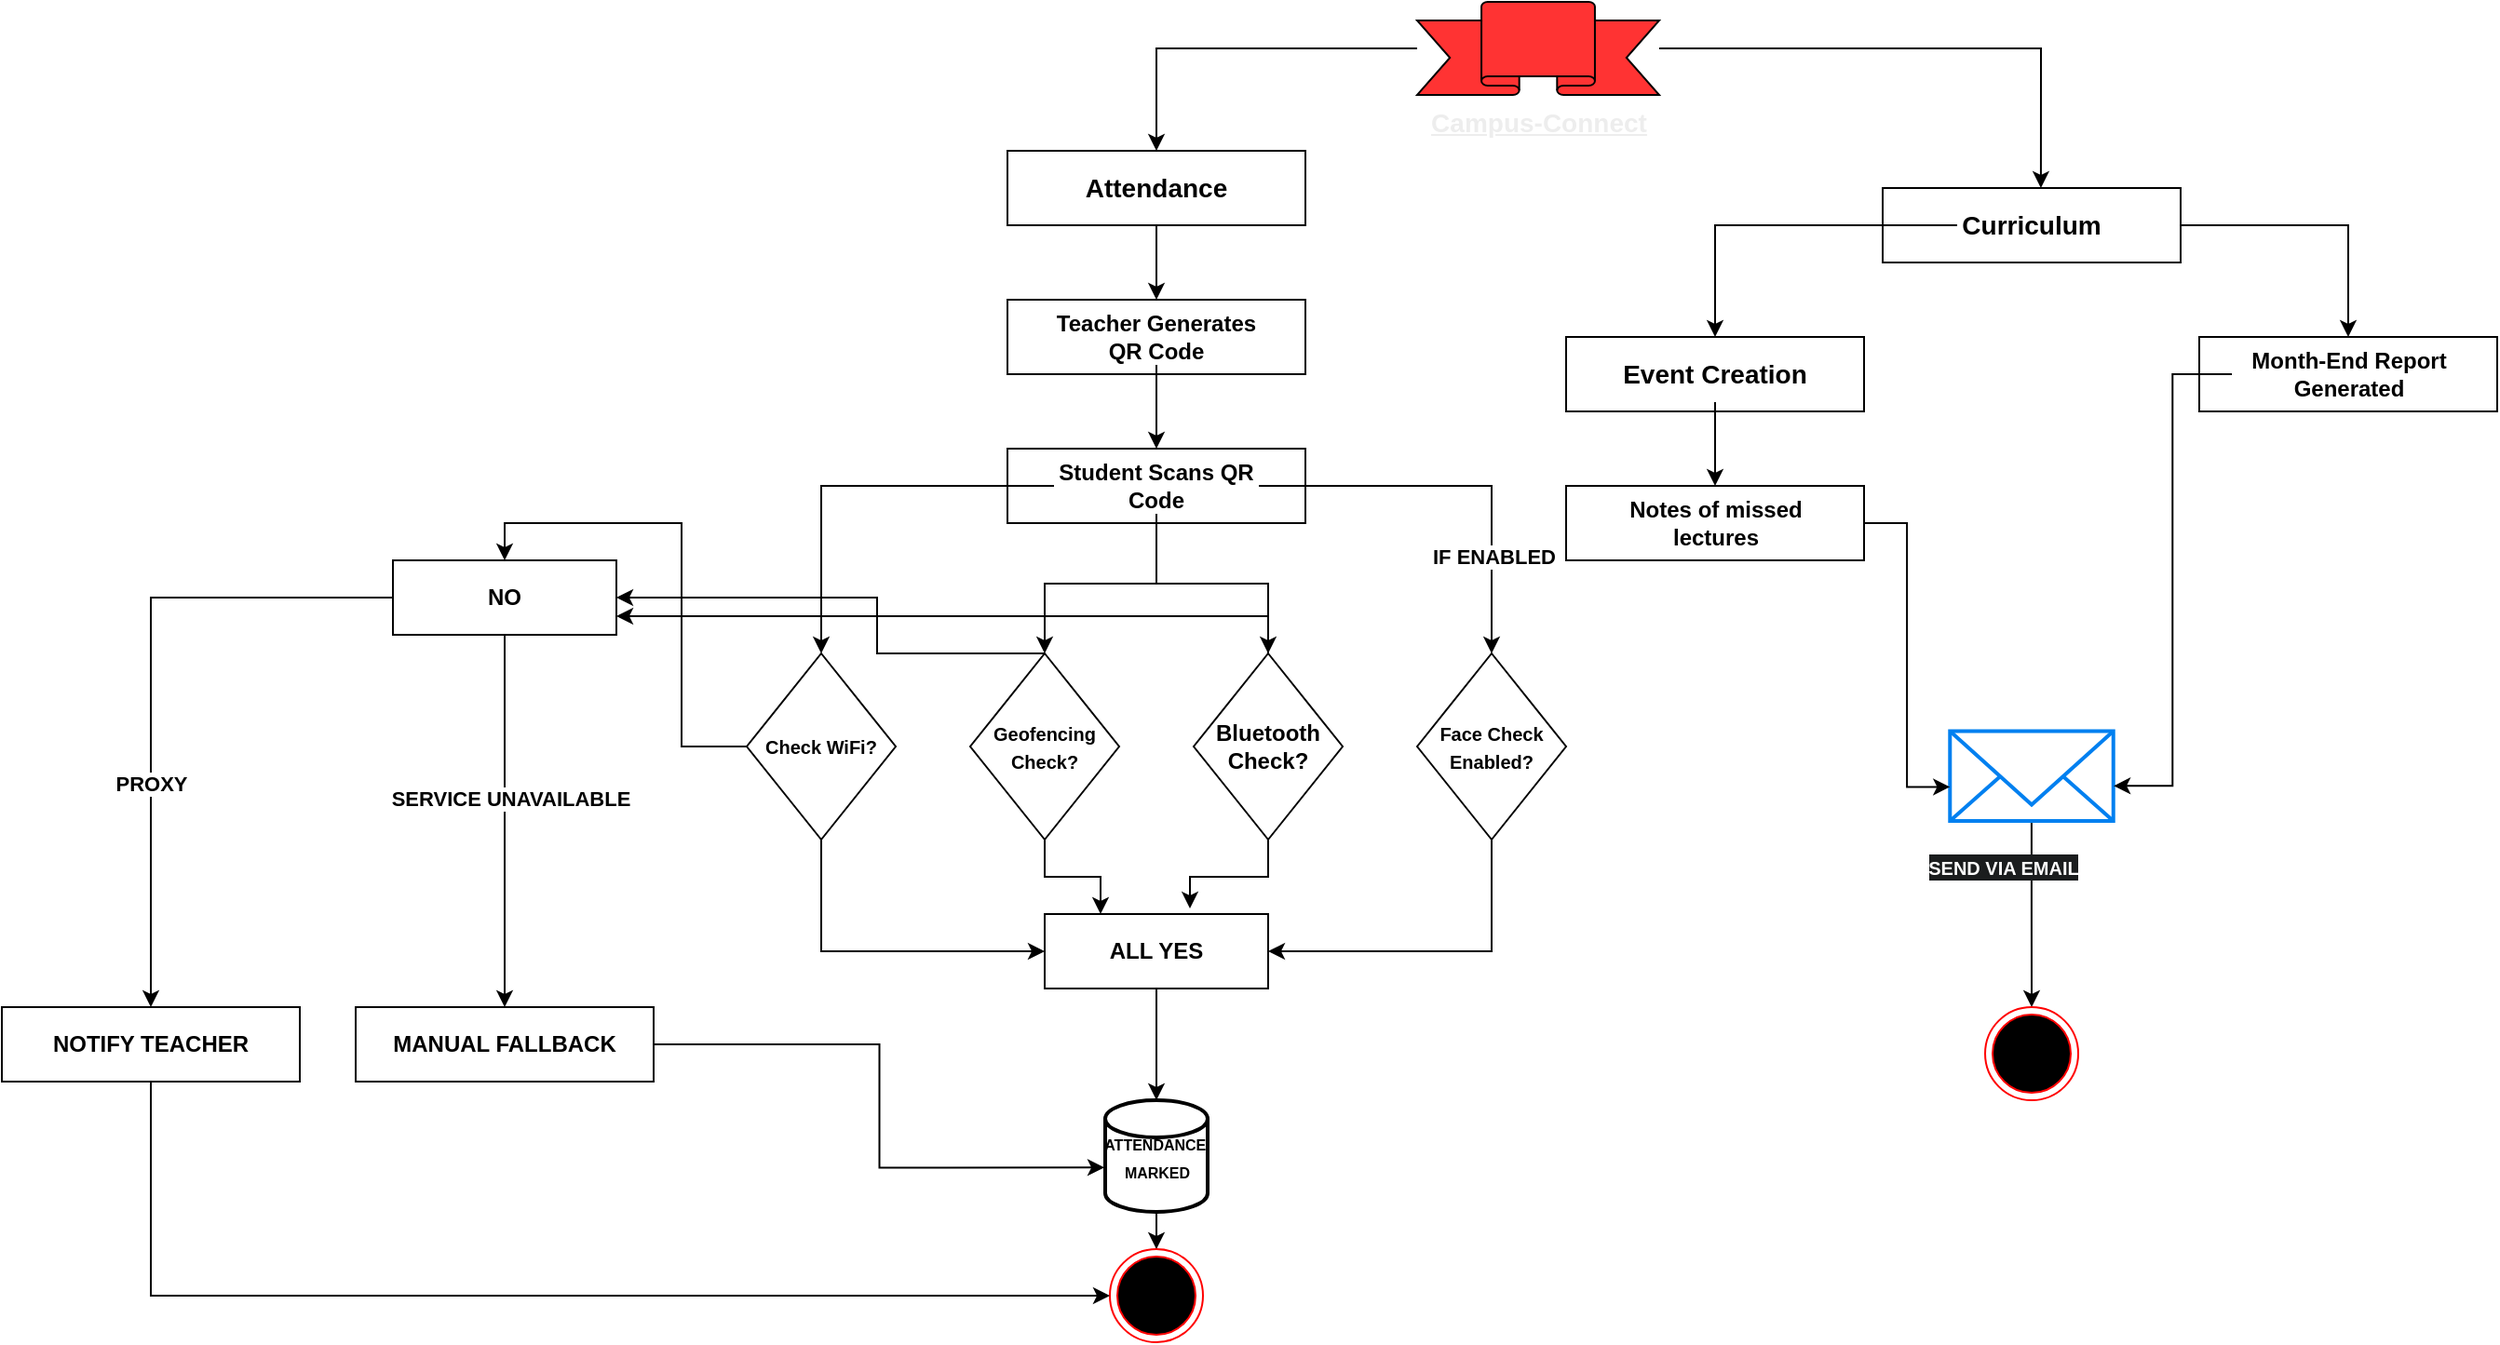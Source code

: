 <mxfile version="28.1.2">
  <diagram name="Page-1" id="vc7HvGo7xFCYy5ZrV-LF">
    <mxGraphModel dx="2276" dy="843" grid="1" gridSize="10" guides="1" tooltips="1" connect="1" arrows="1" fold="1" page="1" pageScale="1" pageWidth="850" pageHeight="1100" math="0" shadow="0">
      <root>
        <mxCell id="0" />
        <mxCell id="1" parent="0" />
        <mxCell id="MgeznrLYnXjkPXBwNSnN-10" value="" style="group" parent="1" vertex="1" connectable="0">
          <mxGeometry x="610" y="140" width="160" height="40" as="geometry" />
        </mxCell>
        <mxCell id="MgeznrLYnXjkPXBwNSnN-6" value="" style="rounded=0;whiteSpace=wrap;html=1;fillColor=#FFFFFF;" parent="MgeznrLYnXjkPXBwNSnN-10" vertex="1">
          <mxGeometry width="160" height="40" as="geometry" />
        </mxCell>
        <mxCell id="MgeznrLYnXjkPXBwNSnN-8" value="&lt;font style=&quot;font-size: 14px; color: rgb(0, 0, 0);&quot;&gt;&lt;b&gt;Curriculum&lt;/b&gt;&lt;/font&gt;" style="text;strokeColor=none;align=center;fillColor=none;html=1;verticalAlign=middle;whiteSpace=wrap;rounded=0;" parent="MgeznrLYnXjkPXBwNSnN-10" vertex="1">
          <mxGeometry x="40" y="5" width="80" height="30" as="geometry" />
        </mxCell>
        <mxCell id="MgeznrLYnXjkPXBwNSnN-11" value="" style="group" parent="1" vertex="1" connectable="0">
          <mxGeometry x="440" y="220" width="160" height="40" as="geometry" />
        </mxCell>
        <mxCell id="MgeznrLYnXjkPXBwNSnN-12" value="" style="rounded=0;whiteSpace=wrap;html=1;fillColor=#FFFFFF;" parent="MgeznrLYnXjkPXBwNSnN-11" vertex="1">
          <mxGeometry width="160" height="40" as="geometry" />
        </mxCell>
        <mxCell id="MgeznrLYnXjkPXBwNSnN-13" value="&lt;font style=&quot;font-size: 14px; color: rgb(0, 0, 0);&quot;&gt;&lt;b&gt;Event Creation&lt;/b&gt;&lt;/font&gt;" style="text;strokeColor=none;align=center;fillColor=none;html=1;verticalAlign=middle;whiteSpace=wrap;rounded=0;" parent="MgeznrLYnXjkPXBwNSnN-11" vertex="1">
          <mxGeometry x="25" y="5" width="110" height="30" as="geometry" />
        </mxCell>
        <mxCell id="MgeznrLYnXjkPXBwNSnN-18" style="edgeStyle=orthogonalEdgeStyle;rounded=0;orthogonalLoop=1;jettySize=auto;html=1;entryX=0.5;entryY=0;entryDx=0;entryDy=0;" parent="1" source="MgeznrLYnXjkPXBwNSnN-8" target="MgeznrLYnXjkPXBwNSnN-12" edge="1">
          <mxGeometry relative="1" as="geometry" />
        </mxCell>
        <mxCell id="MgeznrLYnXjkPXBwNSnN-19" value="" style="group" parent="1" vertex="1" connectable="0">
          <mxGeometry x="440" y="300" width="160" height="40" as="geometry" />
        </mxCell>
        <mxCell id="MgeznrLYnXjkPXBwNSnN-20" value="" style="rounded=0;whiteSpace=wrap;html=1;fillColor=#FFFFFF;" parent="MgeznrLYnXjkPXBwNSnN-19" vertex="1">
          <mxGeometry width="160" height="40" as="geometry" />
        </mxCell>
        <mxCell id="MgeznrLYnXjkPXBwNSnN-21" value="&lt;font style=&quot;color: rgb(0, 0, 0);&quot;&gt;&lt;b&gt;Notes of missed lectures&lt;/b&gt;&lt;/font&gt;" style="text;strokeColor=none;align=center;fillColor=none;html=1;verticalAlign=middle;whiteSpace=wrap;rounded=0;" parent="MgeznrLYnXjkPXBwNSnN-19" vertex="1">
          <mxGeometry x="17.5" y="5" width="125" height="30" as="geometry" />
        </mxCell>
        <mxCell id="MgeznrLYnXjkPXBwNSnN-23" value="" style="group" parent="1" vertex="1" connectable="0">
          <mxGeometry x="780" y="220" width="160" height="40" as="geometry" />
        </mxCell>
        <mxCell id="MgeznrLYnXjkPXBwNSnN-24" value="" style="rounded=0;whiteSpace=wrap;html=1;fillColor=#FFFFFF;" parent="MgeznrLYnXjkPXBwNSnN-23" vertex="1">
          <mxGeometry width="160" height="40" as="geometry" />
        </mxCell>
        <mxCell id="MgeznrLYnXjkPXBwNSnN-25" value="&lt;font style=&quot;color: rgb(0, 0, 0);&quot;&gt;&lt;b&gt;Month-End Report Generated&lt;/b&gt;&lt;/font&gt;" style="text;strokeColor=none;align=center;fillColor=none;html=1;verticalAlign=middle;whiteSpace=wrap;rounded=0;" parent="MgeznrLYnXjkPXBwNSnN-23" vertex="1">
          <mxGeometry x="17.5" y="5" width="125" height="30" as="geometry" />
        </mxCell>
        <mxCell id="MgeznrLYnXjkPXBwNSnN-27" value="" style="group" parent="1" vertex="1" connectable="0">
          <mxGeometry x="140" y="120" width="160" height="40" as="geometry" />
        </mxCell>
        <mxCell id="MgeznrLYnXjkPXBwNSnN-5" value="" style="rounded=0;whiteSpace=wrap;html=1;fillColor=#FFFFFF;" parent="MgeznrLYnXjkPXBwNSnN-27" vertex="1">
          <mxGeometry width="160" height="40" as="geometry" />
        </mxCell>
        <mxCell id="MgeznrLYnXjkPXBwNSnN-7" value="&lt;font style=&quot;font-size: 14px; color: rgb(0, 0, 0);&quot;&gt;&lt;b&gt;Attendance&lt;/b&gt;&lt;/font&gt;" style="text;strokeColor=none;align=center;fillColor=none;html=1;verticalAlign=middle;whiteSpace=wrap;rounded=0;" parent="MgeznrLYnXjkPXBwNSnN-27" vertex="1">
          <mxGeometry x="40" y="5" width="80" height="30" as="geometry" />
        </mxCell>
        <mxCell id="MgeznrLYnXjkPXBwNSnN-41" value="" style="group" parent="1" vertex="1" connectable="0">
          <mxGeometry x="140" y="200" width="160" height="40" as="geometry" />
        </mxCell>
        <mxCell id="MgeznrLYnXjkPXBwNSnN-42" value="" style="rounded=0;whiteSpace=wrap;html=1;fillColor=#FFFFFF;" parent="MgeznrLYnXjkPXBwNSnN-41" vertex="1">
          <mxGeometry width="160" height="40" as="geometry" />
        </mxCell>
        <mxCell id="MgeznrLYnXjkPXBwNSnN-43" style="edgeStyle=orthogonalEdgeStyle;rounded=0;orthogonalLoop=1;jettySize=auto;html=1;exitX=0.5;exitY=1;exitDx=0;exitDy=0;" parent="MgeznrLYnXjkPXBwNSnN-41" source="MgeznrLYnXjkPXBwNSnN-44" edge="1">
          <mxGeometry relative="1" as="geometry">
            <mxPoint x="80" y="80" as="targetPoint" />
          </mxGeometry>
        </mxCell>
        <mxCell id="MgeznrLYnXjkPXBwNSnN-44" value="&lt;b style=&quot;color: rgb(0, 0, 0);&quot;&gt;Teacher Generates QR Code&lt;/b&gt;" style="text;strokeColor=none;align=center;fillColor=none;html=1;verticalAlign=middle;whiteSpace=wrap;rounded=0;" parent="MgeznrLYnXjkPXBwNSnN-41" vertex="1">
          <mxGeometry x="25" y="5" width="110" height="30" as="geometry" />
        </mxCell>
        <mxCell id="MgeznrLYnXjkPXBwNSnN-45" value="" style="group" parent="1" vertex="1" connectable="0">
          <mxGeometry x="140" y="280" width="160" height="40" as="geometry" />
        </mxCell>
        <mxCell id="MgeznrLYnXjkPXBwNSnN-46" value="" style="rounded=0;whiteSpace=wrap;html=1;fillColor=#FFFFFF;" parent="MgeznrLYnXjkPXBwNSnN-45" vertex="1">
          <mxGeometry width="160" height="40" as="geometry" />
        </mxCell>
        <mxCell id="MgeznrLYnXjkPXBwNSnN-48" value="&lt;b style=&quot;color: rgb(0, 0, 0);&quot;&gt;Student Scans QR Code&lt;/b&gt;" style="text;strokeColor=none;align=center;fillColor=none;html=1;verticalAlign=middle;whiteSpace=wrap;rounded=0;" parent="MgeznrLYnXjkPXBwNSnN-45" vertex="1">
          <mxGeometry x="25" y="5" width="110" height="30" as="geometry" />
        </mxCell>
        <mxCell id="MgeznrLYnXjkPXBwNSnN-91" style="edgeStyle=orthogonalEdgeStyle;rounded=0;orthogonalLoop=1;jettySize=auto;html=1;entryX=0;entryY=0.5;entryDx=0;entryDy=0;" parent="1" source="MgeznrLYnXjkPXBwNSnN-49" target="MgeznrLYnXjkPXBwNSnN-73" edge="1">
          <mxGeometry relative="1" as="geometry">
            <Array as="points">
              <mxPoint x="40" y="550" />
            </Array>
          </mxGeometry>
        </mxCell>
        <mxCell id="MgeznrLYnXjkPXBwNSnN-128" style="edgeStyle=orthogonalEdgeStyle;rounded=0;orthogonalLoop=1;jettySize=auto;html=1;entryX=0.5;entryY=0;entryDx=0;entryDy=0;" parent="1" source="MgeznrLYnXjkPXBwNSnN-49" target="MgeznrLYnXjkPXBwNSnN-123" edge="1">
          <mxGeometry relative="1" as="geometry" />
        </mxCell>
        <mxCell id="MgeznrLYnXjkPXBwNSnN-49" value="&lt;b&gt;&lt;font style=&quot;font-size: 10px;&quot;&gt;Check WiFi?&lt;/font&gt;&lt;/b&gt;" style="rhombus;whiteSpace=wrap;html=1;" parent="1" vertex="1">
          <mxGeometry y="390" width="80" height="100" as="geometry" />
        </mxCell>
        <mxCell id="MgeznrLYnXjkPXBwNSnN-75" style="edgeStyle=orthogonalEdgeStyle;rounded=0;orthogonalLoop=1;jettySize=auto;html=1;entryX=0.25;entryY=0;entryDx=0;entryDy=0;" parent="1" source="MgeznrLYnXjkPXBwNSnN-51" target="MgeznrLYnXjkPXBwNSnN-73" edge="1">
          <mxGeometry relative="1" as="geometry" />
        </mxCell>
        <mxCell id="MgeznrLYnXjkPXBwNSnN-125" style="edgeStyle=orthogonalEdgeStyle;rounded=0;orthogonalLoop=1;jettySize=auto;html=1;entryX=1;entryY=0.5;entryDx=0;entryDy=0;" parent="1" source="MgeznrLYnXjkPXBwNSnN-51" target="MgeznrLYnXjkPXBwNSnN-123" edge="1">
          <mxGeometry relative="1" as="geometry">
            <Array as="points">
              <mxPoint x="70" y="390" />
              <mxPoint x="70" y="360" />
            </Array>
          </mxGeometry>
        </mxCell>
        <mxCell id="MgeznrLYnXjkPXBwNSnN-51" value="&lt;b&gt;&lt;font style=&quot;font-size: 10px;&quot;&gt;Geofencing Check?&lt;/font&gt;&lt;/b&gt;" style="rhombus;whiteSpace=wrap;html=1;" parent="1" vertex="1">
          <mxGeometry x="120" y="390" width="80" height="100" as="geometry" />
        </mxCell>
        <mxCell id="MgeznrLYnXjkPXBwNSnN-127" style="edgeStyle=orthogonalEdgeStyle;rounded=0;orthogonalLoop=1;jettySize=auto;html=1;entryX=1;entryY=0.75;entryDx=0;entryDy=0;" parent="1" source="MgeznrLYnXjkPXBwNSnN-53" target="MgeznrLYnXjkPXBwNSnN-123" edge="1">
          <mxGeometry relative="1" as="geometry">
            <Array as="points">
              <mxPoint x="280" y="370" />
            </Array>
          </mxGeometry>
        </mxCell>
        <mxCell id="MgeznrLYnXjkPXBwNSnN-53" value="&lt;b&gt;Bluetooth Check?&lt;/b&gt;" style="rhombus;whiteSpace=wrap;html=1;" parent="1" vertex="1">
          <mxGeometry x="240" y="390" width="80" height="100" as="geometry" />
        </mxCell>
        <mxCell id="MgeznrLYnXjkPXBwNSnN-148" style="edgeStyle=orthogonalEdgeStyle;rounded=0;orthogonalLoop=1;jettySize=auto;html=1;entryX=1;entryY=0.5;entryDx=0;entryDy=0;" parent="1" source="MgeznrLYnXjkPXBwNSnN-54" target="MgeznrLYnXjkPXBwNSnN-73" edge="1">
          <mxGeometry relative="1" as="geometry">
            <Array as="points">
              <mxPoint x="400" y="550" />
            </Array>
          </mxGeometry>
        </mxCell>
        <mxCell id="MgeznrLYnXjkPXBwNSnN-54" value="&lt;b&gt;&lt;font style=&quot;font-size: 10px;&quot;&gt;Face Check Enabled?&lt;/font&gt;&lt;/b&gt;" style="rhombus;whiteSpace=wrap;html=1;" parent="1" vertex="1">
          <mxGeometry x="360" y="390" width="80" height="100" as="geometry" />
        </mxCell>
        <mxCell id="MgeznrLYnXjkPXBwNSnN-58" style="edgeStyle=orthogonalEdgeStyle;rounded=0;orthogonalLoop=1;jettySize=auto;html=1;entryX=0.5;entryY=0;entryDx=0;entryDy=0;" parent="1" source="MgeznrLYnXjkPXBwNSnN-48" target="MgeznrLYnXjkPXBwNSnN-51" edge="1">
          <mxGeometry relative="1" as="geometry" />
        </mxCell>
        <mxCell id="MgeznrLYnXjkPXBwNSnN-59" style="edgeStyle=orthogonalEdgeStyle;rounded=0;orthogonalLoop=1;jettySize=auto;html=1;entryX=0.5;entryY=0;entryDx=0;entryDy=0;" parent="1" source="MgeznrLYnXjkPXBwNSnN-48" target="MgeznrLYnXjkPXBwNSnN-53" edge="1">
          <mxGeometry relative="1" as="geometry" />
        </mxCell>
        <mxCell id="MgeznrLYnXjkPXBwNSnN-60" style="edgeStyle=orthogonalEdgeStyle;rounded=0;orthogonalLoop=1;jettySize=auto;html=1;entryX=0.5;entryY=0;entryDx=0;entryDy=0;" parent="1" source="MgeznrLYnXjkPXBwNSnN-48" target="MgeznrLYnXjkPXBwNSnN-54" edge="1">
          <mxGeometry relative="1" as="geometry" />
        </mxCell>
        <mxCell id="MgeznrLYnXjkPXBwNSnN-149" value="&lt;b&gt;IF ENABLED&lt;/b&gt;" style="edgeLabel;html=1;align=center;verticalAlign=middle;resizable=0;points=[];" parent="MgeznrLYnXjkPXBwNSnN-60" vertex="1" connectable="0">
          <mxGeometry x="0.513" y="1" relative="1" as="geometry">
            <mxPoint as="offset" />
          </mxGeometry>
        </mxCell>
        <mxCell id="MgeznrLYnXjkPXBwNSnN-57" style="edgeStyle=orthogonalEdgeStyle;rounded=0;orthogonalLoop=1;jettySize=auto;html=1;entryX=0.5;entryY=0;entryDx=0;entryDy=0;" parent="1" source="MgeznrLYnXjkPXBwNSnN-48" target="MgeznrLYnXjkPXBwNSnN-49" edge="1">
          <mxGeometry relative="1" as="geometry">
            <mxPoint x="60" y="380" as="targetPoint" />
          </mxGeometry>
        </mxCell>
        <mxCell id="MgeznrLYnXjkPXBwNSnN-79" style="edgeStyle=orthogonalEdgeStyle;rounded=0;orthogonalLoop=1;jettySize=auto;html=1;entryX=0.5;entryY=0;entryDx=0;entryDy=0;entryPerimeter=0;" parent="1" source="MgeznrLYnXjkPXBwNSnN-73" target="MgeznrLYnXjkPXBwNSnN-95" edge="1">
          <mxGeometry relative="1" as="geometry">
            <mxPoint x="220" y="660" as="targetPoint" />
          </mxGeometry>
        </mxCell>
        <mxCell id="MgeznrLYnXjkPXBwNSnN-73" value="&lt;font style=&quot;color: rgb(0, 0, 0);&quot;&gt;&lt;b&gt;ALL YES&lt;/b&gt;&lt;/font&gt;" style="rounded=0;whiteSpace=wrap;html=1;fillColor=#FFFFFF;" parent="1" vertex="1">
          <mxGeometry x="160" y="530" width="120" height="40" as="geometry" />
        </mxCell>
        <mxCell id="MgeznrLYnXjkPXBwNSnN-76" style="edgeStyle=orthogonalEdgeStyle;rounded=0;orthogonalLoop=1;jettySize=auto;html=1;entryX=0.65;entryY=-0.075;entryDx=0;entryDy=0;entryPerimeter=0;" parent="1" source="MgeznrLYnXjkPXBwNSnN-53" target="MgeznrLYnXjkPXBwNSnN-73" edge="1">
          <mxGeometry relative="1" as="geometry" />
        </mxCell>
        <mxCell id="MgeznrLYnXjkPXBwNSnN-82" style="edgeStyle=orthogonalEdgeStyle;rounded=0;orthogonalLoop=1;jettySize=auto;html=1;entryX=0.5;entryY=0;entryDx=0;entryDy=0;" parent="1" source="MgeznrLYnXjkPXBwNSnN-13" target="MgeznrLYnXjkPXBwNSnN-20" edge="1">
          <mxGeometry relative="1" as="geometry" />
        </mxCell>
        <mxCell id="MgeznrLYnXjkPXBwNSnN-86" style="edgeStyle=orthogonalEdgeStyle;rounded=0;orthogonalLoop=1;jettySize=auto;html=1;entryX=0.5;entryY=0;entryDx=0;entryDy=0;" parent="1" source="MgeznrLYnXjkPXBwNSnN-6" target="MgeznrLYnXjkPXBwNSnN-24" edge="1">
          <mxGeometry relative="1" as="geometry" />
        </mxCell>
        <mxCell id="MgeznrLYnXjkPXBwNSnN-94" style="edgeStyle=orthogonalEdgeStyle;rounded=0;orthogonalLoop=1;jettySize=auto;html=1;entryX=0.5;entryY=0;entryDx=0;entryDy=0;" parent="1" source="MgeznrLYnXjkPXBwNSnN-5" target="MgeznrLYnXjkPXBwNSnN-42" edge="1">
          <mxGeometry relative="1" as="geometry" />
        </mxCell>
        <mxCell id="MgeznrLYnXjkPXBwNSnN-104" style="edgeStyle=orthogonalEdgeStyle;rounded=0;orthogonalLoop=1;jettySize=auto;html=1;entryX=0.5;entryY=0;entryDx=0;entryDy=0;" parent="1" source="MgeznrLYnXjkPXBwNSnN-95" target="MgeznrLYnXjkPXBwNSnN-101" edge="1">
          <mxGeometry relative="1" as="geometry" />
        </mxCell>
        <mxCell id="MgeznrLYnXjkPXBwNSnN-95" value="&lt;b&gt;&lt;font style=&quot;color: rgb(0, 0, 0); font-size: 8px;&quot;&gt;ATTENDANCE&amp;nbsp; MARKED&lt;/font&gt;&lt;/b&gt;" style="strokeWidth=2;html=1;shape=mxgraph.flowchart.database;whiteSpace=wrap;fillColor=#FFFFFF;" parent="1" vertex="1">
          <mxGeometry x="192.5" y="630" width="55" height="60" as="geometry" />
        </mxCell>
        <mxCell id="MgeznrLYnXjkPXBwNSnN-99" style="edgeStyle=orthogonalEdgeStyle;rounded=0;orthogonalLoop=1;jettySize=auto;html=1;entryX=0.5;entryY=0;entryDx=0;entryDy=0;" parent="1" source="MgeznrLYnXjkPXBwNSnN-98" target="MgeznrLYnXjkPXBwNSnN-5" edge="1">
          <mxGeometry relative="1" as="geometry" />
        </mxCell>
        <mxCell id="MgeznrLYnXjkPXBwNSnN-98" value="&lt;b style=&quot;color: rgb(237, 237, 237); text-wrap-mode: wrap;&quot;&gt;&lt;u&gt;&lt;font style=&quot;font-size: 14px;&quot;&gt;Campus-Connect&lt;/font&gt;&lt;/u&gt;&lt;/b&gt;" style="verticalLabelPosition=bottom;verticalAlign=top;html=1;shape=mxgraph.basic.banner;fillColor=#FF3333;" parent="1" vertex="1">
          <mxGeometry x="360" y="40" width="130" height="50" as="geometry" />
        </mxCell>
        <mxCell id="MgeznrLYnXjkPXBwNSnN-100" style="edgeStyle=orthogonalEdgeStyle;rounded=0;orthogonalLoop=1;jettySize=auto;html=1;entryX=0.531;entryY=0;entryDx=0;entryDy=0;entryPerimeter=0;" parent="1" source="MgeznrLYnXjkPXBwNSnN-98" target="MgeznrLYnXjkPXBwNSnN-6" edge="1">
          <mxGeometry relative="1" as="geometry" />
        </mxCell>
        <mxCell id="MgeznrLYnXjkPXBwNSnN-101" value="END" style="ellipse;html=1;shape=endState;fillColor=#000000;strokeColor=#ff0000;" parent="1" vertex="1">
          <mxGeometry x="195" y="710" width="50" height="50" as="geometry" />
        </mxCell>
        <mxCell id="MgeznrLYnXjkPXBwNSnN-115" style="edgeStyle=orthogonalEdgeStyle;rounded=0;orthogonalLoop=1;jettySize=auto;html=1;entryX=0.5;entryY=0;entryDx=0;entryDy=0;" parent="1" source="MgeznrLYnXjkPXBwNSnN-105" target="MgeznrLYnXjkPXBwNSnN-113" edge="1">
          <mxGeometry relative="1" as="geometry" />
        </mxCell>
        <mxCell id="MgeznrLYnXjkPXBwNSnN-105" value="&lt;div&gt;&lt;br&gt;&lt;/div&gt;&lt;div&gt;&lt;br&gt;&lt;/div&gt;" style="html=1;verticalLabelPosition=bottom;align=center;labelBackgroundColor=#ffffff;verticalAlign=top;strokeWidth=2;strokeColor=#0080F0;shadow=0;dashed=0;shape=mxgraph.ios7.icons.mail;" parent="1" vertex="1">
          <mxGeometry x="646.14" y="431.75" width="87.73" height="48.25" as="geometry" />
        </mxCell>
        <mxCell id="MgeznrLYnXjkPXBwNSnN-107" style="edgeStyle=orthogonalEdgeStyle;rounded=0;orthogonalLoop=1;jettySize=auto;html=1;entryX=1.002;entryY=0.609;entryDx=0;entryDy=0;entryPerimeter=0;" parent="1" source="MgeznrLYnXjkPXBwNSnN-25" target="MgeznrLYnXjkPXBwNSnN-105" edge="1">
          <mxGeometry relative="1" as="geometry" />
        </mxCell>
        <mxCell id="MgeznrLYnXjkPXBwNSnN-108" style="edgeStyle=orthogonalEdgeStyle;rounded=0;orthogonalLoop=1;jettySize=auto;html=1;entryX=0;entryY=0.621;entryDx=0;entryDy=0;entryPerimeter=0;" parent="1" source="MgeznrLYnXjkPXBwNSnN-20" target="MgeznrLYnXjkPXBwNSnN-105" edge="1">
          <mxGeometry relative="1" as="geometry" />
        </mxCell>
        <mxCell id="MgeznrLYnXjkPXBwNSnN-111" value="&lt;b style=&quot;background-color: rgb(27, 29, 30);&quot;&gt;&lt;font style=&quot;font-size: 10px; color: rgb(255, 255, 255);&quot;&gt;SEND VIA EMAIL&lt;/font&gt;&lt;/b&gt;" style="text;strokeColor=none;align=center;fillColor=none;html=1;verticalAlign=middle;whiteSpace=wrap;rounded=0;" parent="1" vertex="1">
          <mxGeometry x="627.23" y="490" width="95.56" height="30" as="geometry" />
        </mxCell>
        <mxCell id="MgeznrLYnXjkPXBwNSnN-113" value="END" style="ellipse;html=1;shape=endState;fillColor=#000000;strokeColor=#ff0000;" parent="1" vertex="1">
          <mxGeometry x="665.01" y="580" width="50" height="50" as="geometry" />
        </mxCell>
        <mxCell id="MgeznrLYnXjkPXBwNSnN-135" style="edgeStyle=orthogonalEdgeStyle;rounded=0;orthogonalLoop=1;jettySize=auto;html=1;entryX=0.5;entryY=0;entryDx=0;entryDy=0;" parent="1" source="MgeznrLYnXjkPXBwNSnN-123" target="MgeznrLYnXjkPXBwNSnN-133" edge="1">
          <mxGeometry relative="1" as="geometry" />
        </mxCell>
        <mxCell id="MgeznrLYnXjkPXBwNSnN-136" value="&lt;b&gt;PROXY&lt;/b&gt;" style="edgeLabel;html=1;align=center;verticalAlign=middle;resizable=0;points=[];" parent="MgeznrLYnXjkPXBwNSnN-135" vertex="1" connectable="0">
          <mxGeometry x="0.313" relative="1" as="geometry">
            <mxPoint as="offset" />
          </mxGeometry>
        </mxCell>
        <mxCell id="MgeznrLYnXjkPXBwNSnN-143" style="edgeStyle=orthogonalEdgeStyle;rounded=0;orthogonalLoop=1;jettySize=auto;html=1;" parent="1" source="MgeznrLYnXjkPXBwNSnN-123" target="MgeznrLYnXjkPXBwNSnN-141" edge="1">
          <mxGeometry relative="1" as="geometry" />
        </mxCell>
        <mxCell id="MgeznrLYnXjkPXBwNSnN-144" value="&lt;b&gt;SERVICE UNAVAILABLE&lt;/b&gt;" style="edgeLabel;html=1;align=center;verticalAlign=middle;resizable=0;points=[];" parent="MgeznrLYnXjkPXBwNSnN-143" vertex="1" connectable="0">
          <mxGeometry x="-0.122" y="3" relative="1" as="geometry">
            <mxPoint as="offset" />
          </mxGeometry>
        </mxCell>
        <mxCell id="MgeznrLYnXjkPXBwNSnN-123" value="&lt;font style=&quot;color: rgb(0, 0, 0);&quot;&gt;&lt;b&gt;NO&lt;/b&gt;&lt;/font&gt;" style="rounded=0;whiteSpace=wrap;html=1;fillColor=#FFFFFF;" parent="1" vertex="1">
          <mxGeometry x="-190" y="340" width="120" height="40" as="geometry" />
        </mxCell>
        <mxCell id="MgeznrLYnXjkPXBwNSnN-132" value="" style="group" parent="1" vertex="1" connectable="0">
          <mxGeometry x="-400" y="580" width="160" height="40" as="geometry" />
        </mxCell>
        <mxCell id="MgeznrLYnXjkPXBwNSnN-133" value="&lt;font style=&quot;color: rgb(0, 0, 0);&quot;&gt;&lt;b&gt;NOTIFY TEACHER&lt;/b&gt;&lt;/font&gt;" style="rounded=0;whiteSpace=wrap;html=1;fillColor=#FFFFFF;" parent="MgeznrLYnXjkPXBwNSnN-132" vertex="1">
          <mxGeometry width="160" height="40" as="geometry" />
        </mxCell>
        <mxCell id="MgeznrLYnXjkPXBwNSnN-140" value="" style="group" parent="1" vertex="1" connectable="0">
          <mxGeometry x="-210" y="580" width="160" height="40" as="geometry" />
        </mxCell>
        <mxCell id="MgeznrLYnXjkPXBwNSnN-141" value="&lt;font color=&quot;#000000&quot;&gt;&lt;b&gt;MANUAL FALLBACK&lt;/b&gt;&lt;/font&gt;" style="rounded=0;whiteSpace=wrap;html=1;fillColor=#FFFFFF;" parent="MgeznrLYnXjkPXBwNSnN-140" vertex="1">
          <mxGeometry width="160" height="40" as="geometry" />
        </mxCell>
        <mxCell id="MgeznrLYnXjkPXBwNSnN-146" style="edgeStyle=orthogonalEdgeStyle;rounded=0;orthogonalLoop=1;jettySize=auto;html=1;entryX=-0.009;entryY=0.603;entryDx=0;entryDy=0;entryPerimeter=0;" parent="1" source="MgeznrLYnXjkPXBwNSnN-141" target="MgeznrLYnXjkPXBwNSnN-95" edge="1">
          <mxGeometry relative="1" as="geometry" />
        </mxCell>
        <mxCell id="MgeznrLYnXjkPXBwNSnN-147" style="edgeStyle=orthogonalEdgeStyle;rounded=0;orthogonalLoop=1;jettySize=auto;html=1;entryX=0;entryY=0.5;entryDx=0;entryDy=0;" parent="1" source="MgeznrLYnXjkPXBwNSnN-133" target="MgeznrLYnXjkPXBwNSnN-101" edge="1">
          <mxGeometry relative="1" as="geometry">
            <Array as="points">
              <mxPoint x="-320" y="735" />
            </Array>
          </mxGeometry>
        </mxCell>
      </root>
    </mxGraphModel>
  </diagram>
</mxfile>
